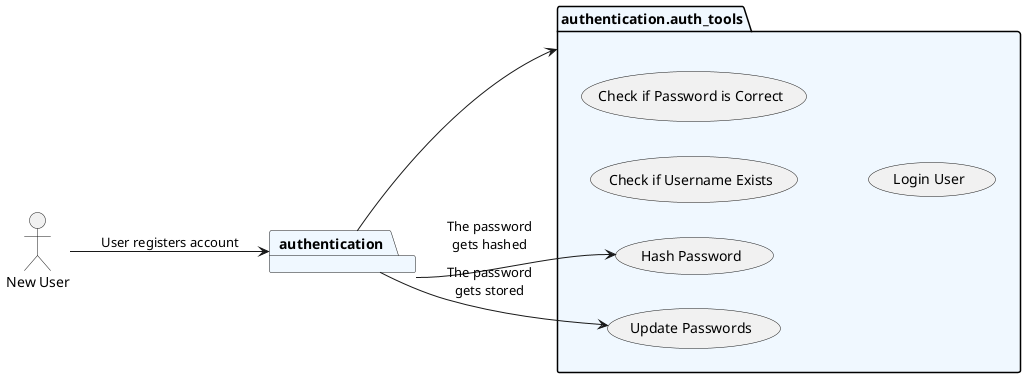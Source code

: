 @startuml packages
left to right direction
set namespaceSeparator none
Actor "New User" as u
package "authentication" as authentication #aliceblue {
}
package "authentication.auth_tools" as authentication.auth_tools #aliceblue {
    usecase "Hash Password" as HSH
    usecase "Check if Username Exists"
    usecase "Update Passwords" as UPD
    usecase "Check if Password is Correct"
    usecase "Login User"
}
u --> authentication : User registers account
authentication --> authentication.auth_tools
authentication --> HSH : The password\ngets hashed
authentication --> UPD : The password\ngets stored
@enduml
